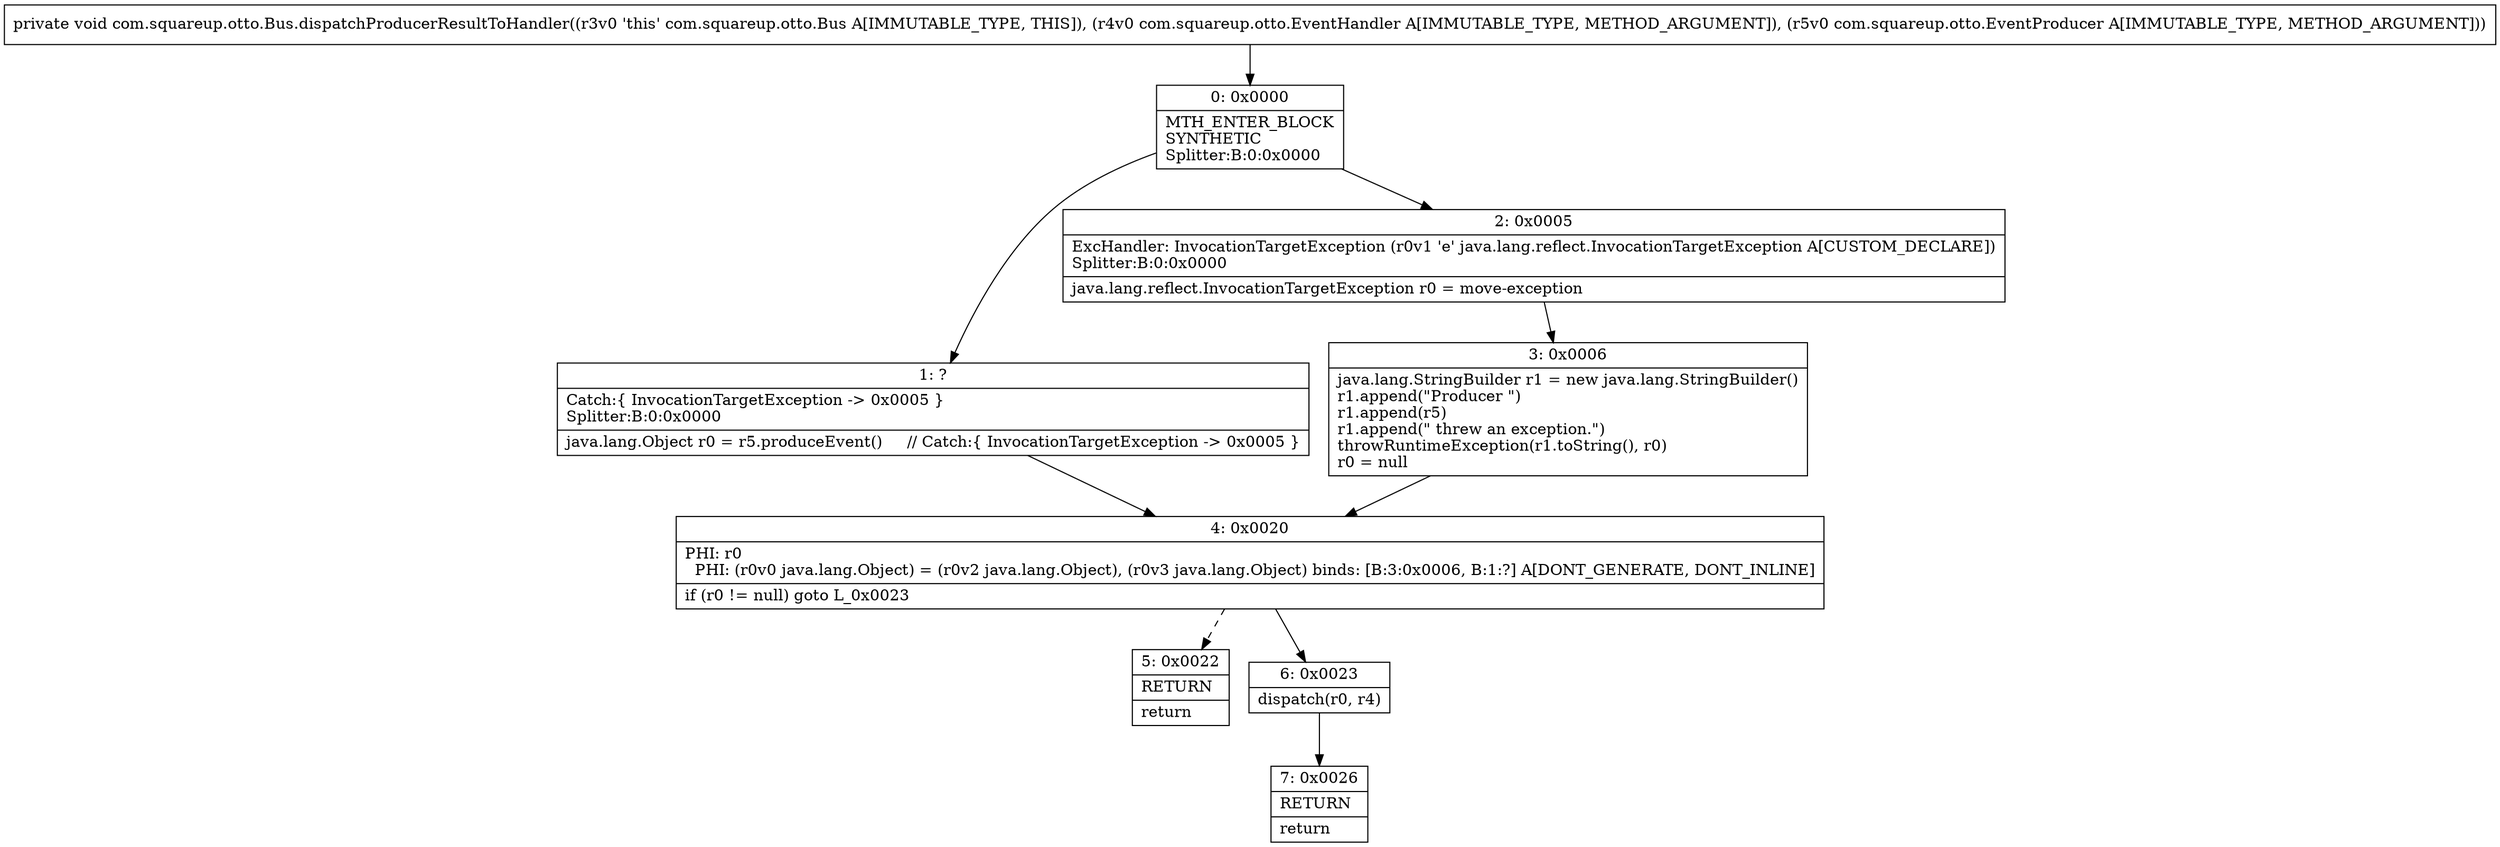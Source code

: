 digraph "CFG forcom.squareup.otto.Bus.dispatchProducerResultToHandler(Lcom\/squareup\/otto\/EventHandler;Lcom\/squareup\/otto\/EventProducer;)V" {
Node_0 [shape=record,label="{0\:\ 0x0000|MTH_ENTER_BLOCK\lSYNTHETIC\lSplitter:B:0:0x0000\l}"];
Node_1 [shape=record,label="{1\:\ ?|Catch:\{ InvocationTargetException \-\> 0x0005 \}\lSplitter:B:0:0x0000\l|java.lang.Object r0 = r5.produceEvent()     \/\/ Catch:\{ InvocationTargetException \-\> 0x0005 \}\l}"];
Node_2 [shape=record,label="{2\:\ 0x0005|ExcHandler: InvocationTargetException (r0v1 'e' java.lang.reflect.InvocationTargetException A[CUSTOM_DECLARE])\lSplitter:B:0:0x0000\l|java.lang.reflect.InvocationTargetException r0 = move\-exception\l}"];
Node_3 [shape=record,label="{3\:\ 0x0006|java.lang.StringBuilder r1 = new java.lang.StringBuilder()\lr1.append(\"Producer \")\lr1.append(r5)\lr1.append(\" threw an exception.\")\lthrowRuntimeException(r1.toString(), r0)\lr0 = null\l}"];
Node_4 [shape=record,label="{4\:\ 0x0020|PHI: r0 \l  PHI: (r0v0 java.lang.Object) = (r0v2 java.lang.Object), (r0v3 java.lang.Object) binds: [B:3:0x0006, B:1:?] A[DONT_GENERATE, DONT_INLINE]\l|if (r0 != null) goto L_0x0023\l}"];
Node_5 [shape=record,label="{5\:\ 0x0022|RETURN\l|return\l}"];
Node_6 [shape=record,label="{6\:\ 0x0023|dispatch(r0, r4)\l}"];
Node_7 [shape=record,label="{7\:\ 0x0026|RETURN\l|return\l}"];
MethodNode[shape=record,label="{private void com.squareup.otto.Bus.dispatchProducerResultToHandler((r3v0 'this' com.squareup.otto.Bus A[IMMUTABLE_TYPE, THIS]), (r4v0 com.squareup.otto.EventHandler A[IMMUTABLE_TYPE, METHOD_ARGUMENT]), (r5v0 com.squareup.otto.EventProducer A[IMMUTABLE_TYPE, METHOD_ARGUMENT])) }"];
MethodNode -> Node_0;
Node_0 -> Node_1;
Node_0 -> Node_2;
Node_1 -> Node_4;
Node_2 -> Node_3;
Node_3 -> Node_4;
Node_4 -> Node_5[style=dashed];
Node_4 -> Node_6;
Node_6 -> Node_7;
}

